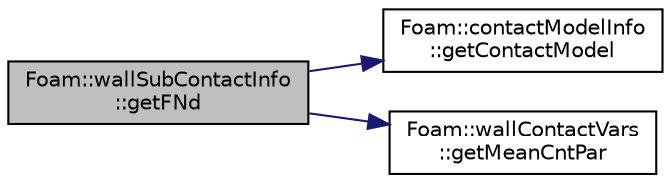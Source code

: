 digraph "Foam::wallSubContactInfo::getFNd"
{
 // LATEX_PDF_SIZE
  edge [fontname="Helvetica",fontsize="10",labelfontname="Helvetica",labelfontsize="10"];
  node [fontname="Helvetica",fontsize="10",shape=record];
  rankdir="LR";
  Node1 [label="Foam::wallSubContactInfo\l::getFNd",height=0.2,width=0.4,color="black", fillcolor="grey75", style="filled", fontcolor="black",tooltip=" "];
  Node1 -> Node2 [color="midnightblue",fontsize="10",style="solid",fontname="Helvetica"];
  Node2 [label="Foam::contactModelInfo\l::getContactModel",height=0.2,width=0.4,color="black", fillcolor="white", style="filled",URL="$classFoam_1_1contactModelInfo.html#a8fbc27febc474d47e6c4d4e24519cb75",tooltip=" "];
  Node1 -> Node3 [color="midnightblue",fontsize="10",style="solid",fontname="Helvetica"];
  Node3 [label="Foam::wallContactVars\l::getMeanCntPar",height=0.2,width=0.4,color="black", fillcolor="white", style="filled",URL="$classFoam_1_1wallContactVars.html#a6e81a242bdb720f04d6651386923e842",tooltip=" "];
}
